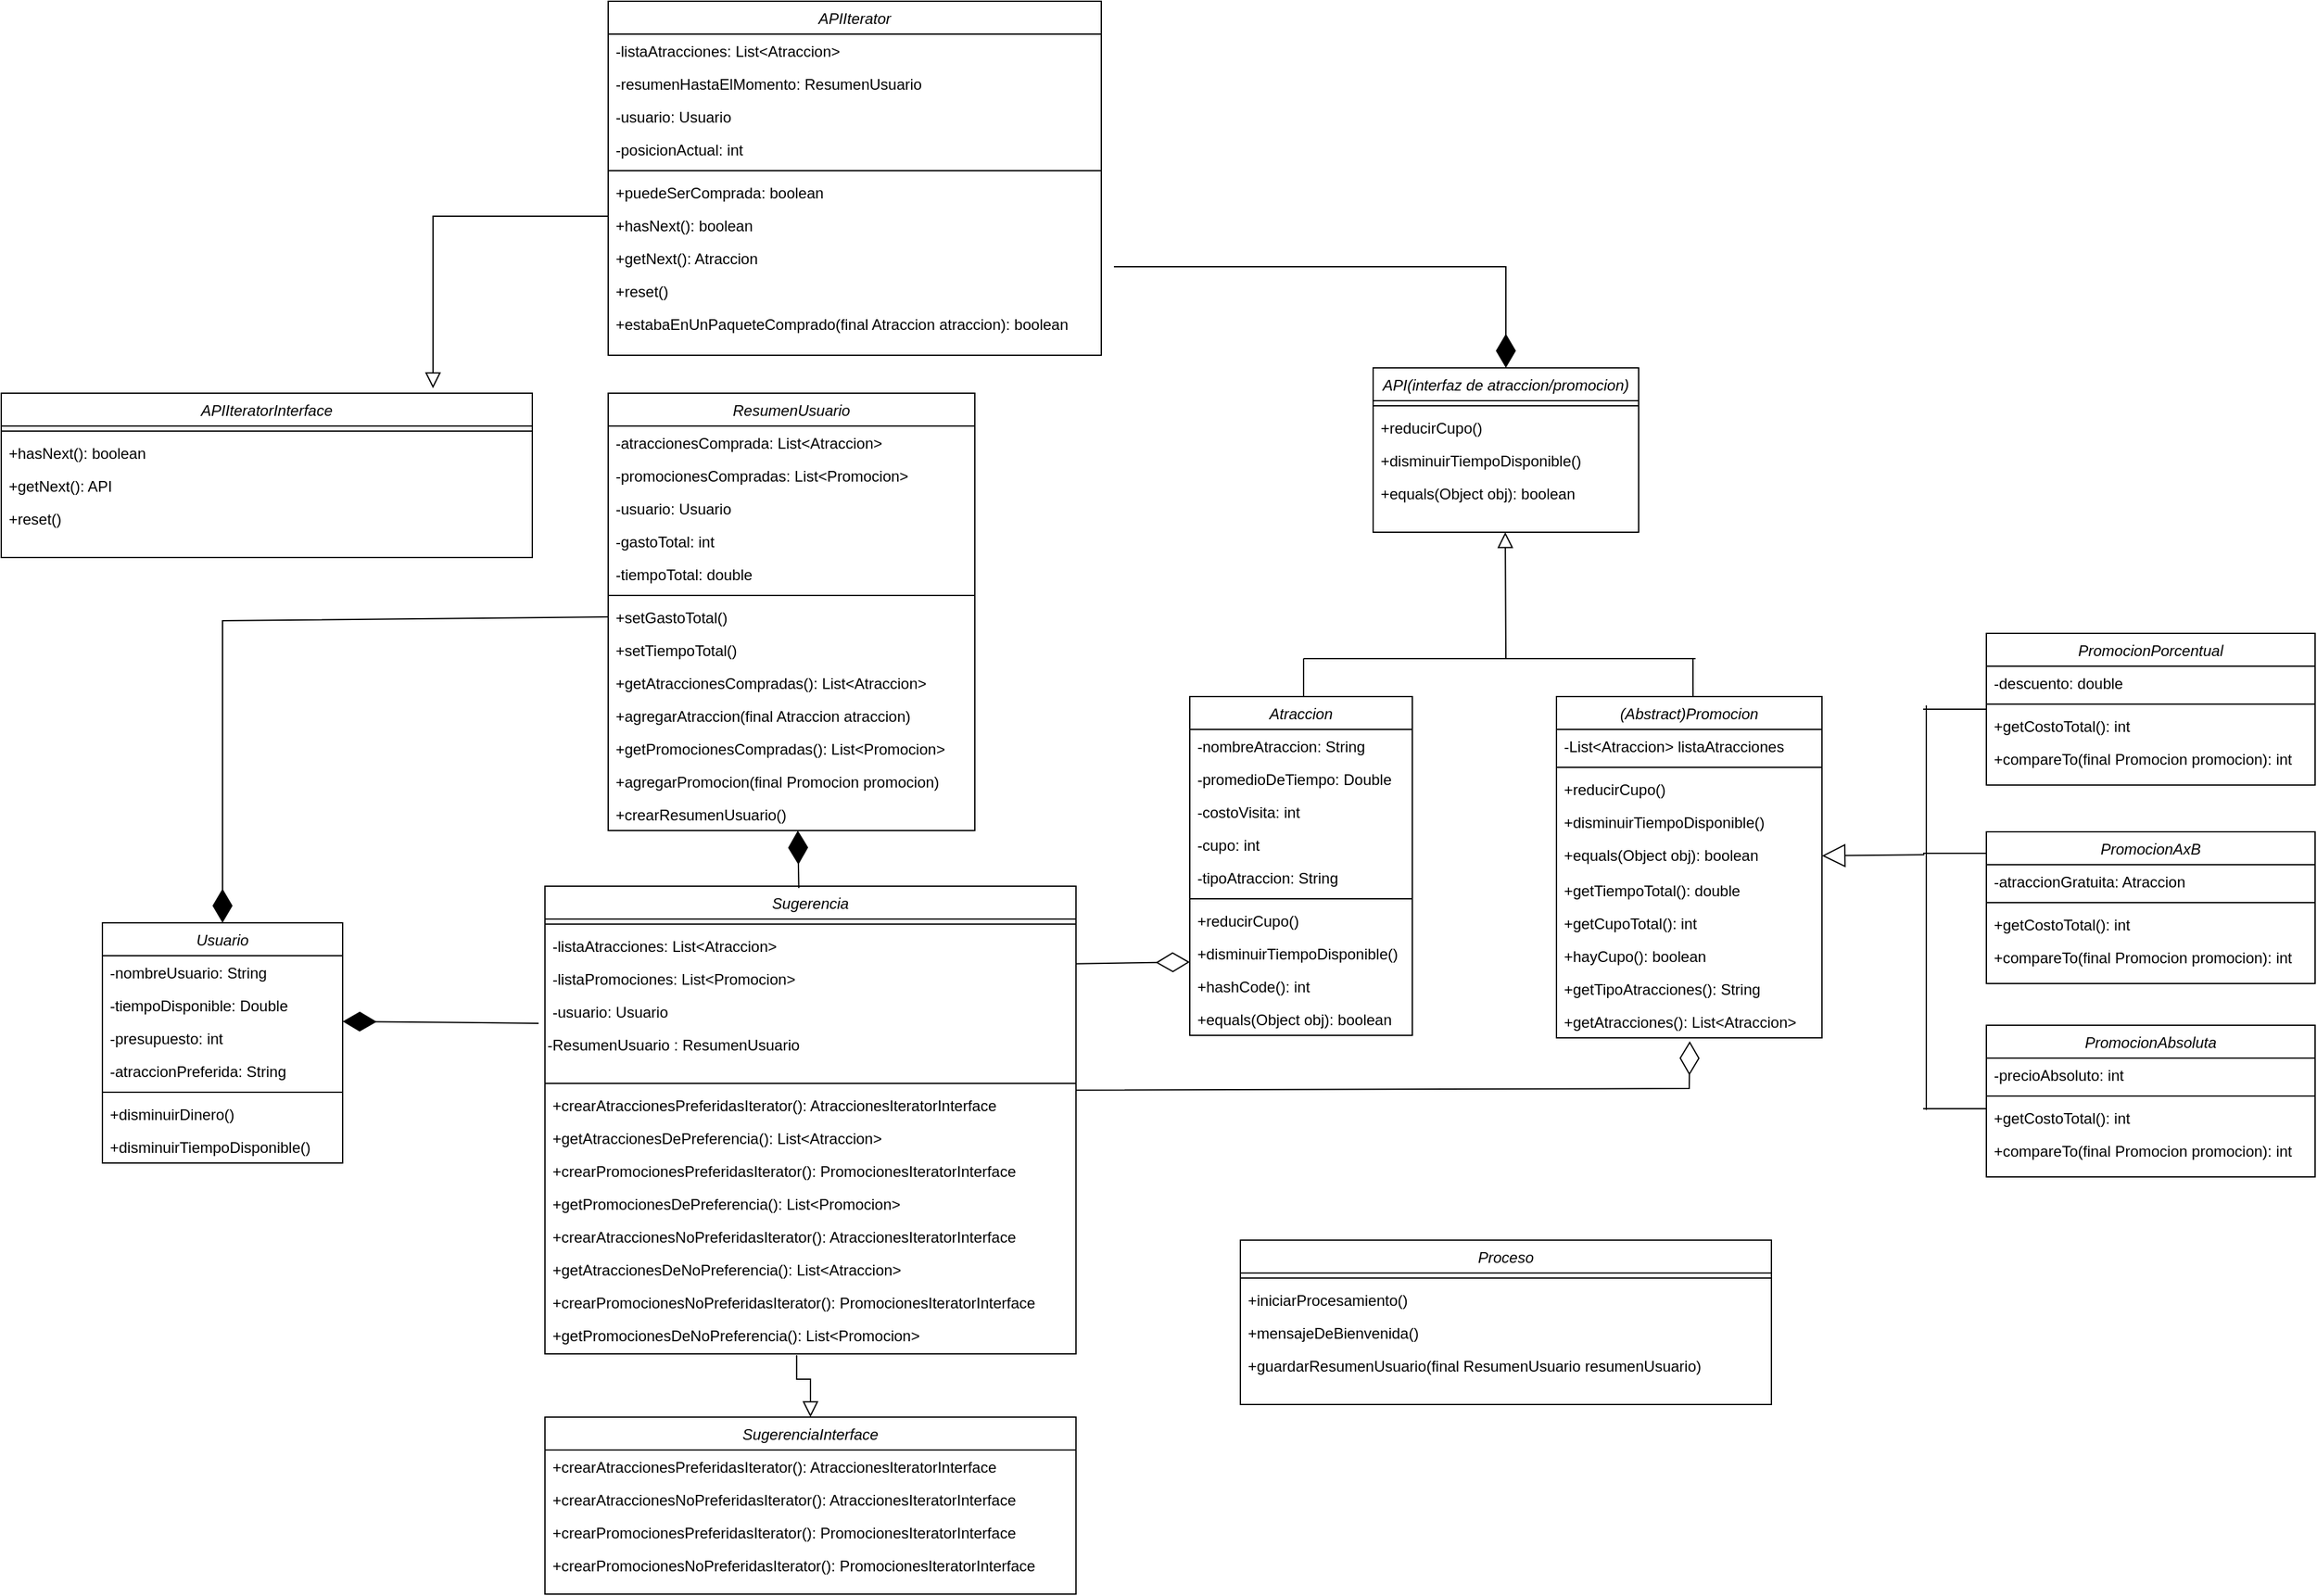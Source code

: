 <mxfile version="21.3.7" type="device">
  <diagram id="C5RBs43oDa-KdzZeNtuy" name="Page-1">
    <mxGraphModel dx="3341" dy="-282" grid="1" gridSize="10" guides="1" tooltips="1" connect="1" arrows="1" fold="1" page="1" pageScale="1" pageWidth="827" pageHeight="1169" math="0" shadow="0">
      <root>
        <mxCell id="WIyWlLk6GJQsqaUBKTNV-0" />
        <mxCell id="WIyWlLk6GJQsqaUBKTNV-1" parent="WIyWlLk6GJQsqaUBKTNV-0" />
        <mxCell id="zkfFHV4jXpPFQw0GAbJ--0" value="Usuario" style="swimlane;fontStyle=2;align=center;verticalAlign=top;childLayout=stackLayout;horizontal=1;startSize=26;horizontalStack=0;resizeParent=1;resizeLast=0;collapsible=1;marginBottom=0;rounded=0;shadow=0;strokeWidth=1;" parent="WIyWlLk6GJQsqaUBKTNV-1" vertex="1">
          <mxGeometry x="-1120" y="1999" width="190" height="190" as="geometry">
            <mxRectangle x="230" y="140" width="160" height="26" as="alternateBounds" />
          </mxGeometry>
        </mxCell>
        <mxCell id="zkfFHV4jXpPFQw0GAbJ--1" value="-nombreUsuario: String" style="text;align=left;verticalAlign=top;spacingLeft=4;spacingRight=4;overflow=hidden;rotatable=0;points=[[0,0.5],[1,0.5]];portConstraint=eastwest;" parent="zkfFHV4jXpPFQw0GAbJ--0" vertex="1">
          <mxGeometry y="26" width="190" height="26" as="geometry" />
        </mxCell>
        <mxCell id="zkfFHV4jXpPFQw0GAbJ--2" value="-tiempoDisponible: Double" style="text;align=left;verticalAlign=top;spacingLeft=4;spacingRight=4;overflow=hidden;rotatable=0;points=[[0,0.5],[1,0.5]];portConstraint=eastwest;rounded=0;shadow=0;html=0;" parent="zkfFHV4jXpPFQw0GAbJ--0" vertex="1">
          <mxGeometry y="52" width="190" height="26" as="geometry" />
        </mxCell>
        <mxCell id="uP4ISe0THLNrX6FynWwv-32" value="" style="endArrow=diamondThin;endFill=1;endSize=24;html=1;rounded=0;entryX=-0.026;entryY=0.919;entryDx=0;entryDy=0;entryPerimeter=0;exitX=-0.012;exitY=0.864;exitDx=0;exitDy=0;exitPerimeter=0;" edge="1" parent="zkfFHV4jXpPFQw0GAbJ--0" source="J92o1Xq9QU_rXy431UTg-135">
          <mxGeometry width="160" relative="1" as="geometry">
            <mxPoint x="115" y="80" as="sourcePoint" />
            <mxPoint x="190" y="78" as="targetPoint" />
          </mxGeometry>
        </mxCell>
        <mxCell id="zkfFHV4jXpPFQw0GAbJ--3" value="-presupuesto: int" style="text;align=left;verticalAlign=top;spacingLeft=4;spacingRight=4;overflow=hidden;rotatable=0;points=[[0,0.5],[1,0.5]];portConstraint=eastwest;rounded=0;shadow=0;html=0;" parent="zkfFHV4jXpPFQw0GAbJ--0" vertex="1">
          <mxGeometry y="78" width="190" height="26" as="geometry" />
        </mxCell>
        <mxCell id="J92o1Xq9QU_rXy431UTg-0" value="-atraccionPreferida: String" style="text;align=left;verticalAlign=top;spacingLeft=4;spacingRight=4;overflow=hidden;rotatable=0;points=[[0,0.5],[1,0.5]];portConstraint=eastwest;rounded=0;shadow=0;html=0;" parent="zkfFHV4jXpPFQw0GAbJ--0" vertex="1">
          <mxGeometry y="104" width="190" height="26" as="geometry" />
        </mxCell>
        <mxCell id="zkfFHV4jXpPFQw0GAbJ--4" value="" style="line;html=1;strokeWidth=1;align=left;verticalAlign=middle;spacingTop=-1;spacingLeft=3;spacingRight=3;rotatable=0;labelPosition=right;points=[];portConstraint=eastwest;" parent="zkfFHV4jXpPFQw0GAbJ--0" vertex="1">
          <mxGeometry y="130" width="190" height="8" as="geometry" />
        </mxCell>
        <mxCell id="zkfFHV4jXpPFQw0GAbJ--5" value="+disminuirDinero()" style="text;align=left;verticalAlign=top;spacingLeft=4;spacingRight=4;overflow=hidden;rotatable=0;points=[[0,0.5],[1,0.5]];portConstraint=eastwest;" parent="zkfFHV4jXpPFQw0GAbJ--0" vertex="1">
          <mxGeometry y="138" width="190" height="26" as="geometry" />
        </mxCell>
        <mxCell id="J92o1Xq9QU_rXy431UTg-1" value="+disminuirTiempoDisponible()" style="text;align=left;verticalAlign=top;spacingLeft=4;spacingRight=4;overflow=hidden;rotatable=0;points=[[0,0.5],[1,0.5]];portConstraint=eastwest;" parent="zkfFHV4jXpPFQw0GAbJ--0" vertex="1">
          <mxGeometry y="164" width="190" height="26" as="geometry" />
        </mxCell>
        <mxCell id="zkfFHV4jXpPFQw0GAbJ--12" value="" style="endArrow=block;endSize=10;endFill=0;shadow=0;strokeWidth=1;rounded=0;edgeStyle=elbowEdgeStyle;elbow=vertical;entryX=0.5;entryY=0;entryDx=0;entryDy=0;exitX=0.474;exitY=1.115;exitDx=0;exitDy=0;exitPerimeter=0;" parent="WIyWlLk6GJQsqaUBKTNV-1" edge="1" target="J92o1Xq9QU_rXy431UTg-121" source="J92o1Xq9QU_rXy431UTg-145">
          <mxGeometry width="160" relative="1" as="geometry">
            <mxPoint x="-560" y="2340" as="sourcePoint" />
            <mxPoint x="-870" y="2120" as="targetPoint" />
            <Array as="points">
              <mxPoint x="-571" y="2360" />
            </Array>
          </mxGeometry>
        </mxCell>
        <mxCell id="J92o1Xq9QU_rXy431UTg-3" value="Atraccion" style="swimlane;fontStyle=2;align=center;verticalAlign=top;childLayout=stackLayout;horizontal=1;startSize=26;horizontalStack=0;resizeParent=1;resizeLast=0;collapsible=1;marginBottom=0;rounded=0;shadow=0;strokeWidth=1;" parent="WIyWlLk6GJQsqaUBKTNV-1" vertex="1">
          <mxGeometry x="-260" y="1820" width="176" height="268" as="geometry">
            <mxRectangle x="230" y="140" width="160" height="26" as="alternateBounds" />
          </mxGeometry>
        </mxCell>
        <mxCell id="J92o1Xq9QU_rXy431UTg-4" value="-nombreAtraccion: String" style="text;align=left;verticalAlign=top;spacingLeft=4;spacingRight=4;overflow=hidden;rotatable=0;points=[[0,0.5],[1,0.5]];portConstraint=eastwest;" parent="J92o1Xq9QU_rXy431UTg-3" vertex="1">
          <mxGeometry y="26" width="176" height="26" as="geometry" />
        </mxCell>
        <mxCell id="J92o1Xq9QU_rXy431UTg-5" value="-promedioDeTiempo: Double" style="text;align=left;verticalAlign=top;spacingLeft=4;spacingRight=4;overflow=hidden;rotatable=0;points=[[0,0.5],[1,0.5]];portConstraint=eastwest;rounded=0;shadow=0;html=0;" parent="J92o1Xq9QU_rXy431UTg-3" vertex="1">
          <mxGeometry y="52" width="176" height="26" as="geometry" />
        </mxCell>
        <mxCell id="J92o1Xq9QU_rXy431UTg-6" value="-costoVisita: int" style="text;align=left;verticalAlign=top;spacingLeft=4;spacingRight=4;overflow=hidden;rotatable=0;points=[[0,0.5],[1,0.5]];portConstraint=eastwest;rounded=0;shadow=0;html=0;" parent="J92o1Xq9QU_rXy431UTg-3" vertex="1">
          <mxGeometry y="78" width="176" height="26" as="geometry" />
        </mxCell>
        <mxCell id="J92o1Xq9QU_rXy431UTg-11" value="-cupo: int" style="text;align=left;verticalAlign=top;spacingLeft=4;spacingRight=4;overflow=hidden;rotatable=0;points=[[0,0.5],[1,0.5]];portConstraint=eastwest;rounded=0;shadow=0;html=0;" parent="J92o1Xq9QU_rXy431UTg-3" vertex="1">
          <mxGeometry y="104" width="176" height="26" as="geometry" />
        </mxCell>
        <mxCell id="J92o1Xq9QU_rXy431UTg-7" value="-tipoAtraccion: String" style="text;align=left;verticalAlign=top;spacingLeft=4;spacingRight=4;overflow=hidden;rotatable=0;points=[[0,0.5],[1,0.5]];portConstraint=eastwest;rounded=0;shadow=0;html=0;" parent="J92o1Xq9QU_rXy431UTg-3" vertex="1">
          <mxGeometry y="130" width="176" height="26" as="geometry" />
        </mxCell>
        <mxCell id="J92o1Xq9QU_rXy431UTg-8" value="" style="line;html=1;strokeWidth=1;align=left;verticalAlign=middle;spacingTop=-1;spacingLeft=3;spacingRight=3;rotatable=0;labelPosition=right;points=[];portConstraint=eastwest;" parent="J92o1Xq9QU_rXy431UTg-3" vertex="1">
          <mxGeometry y="156" width="176" height="8" as="geometry" />
        </mxCell>
        <mxCell id="J92o1Xq9QU_rXy431UTg-9" value="+reducirCupo()" style="text;align=left;verticalAlign=top;spacingLeft=4;spacingRight=4;overflow=hidden;rotatable=0;points=[[0,0.5],[1,0.5]];portConstraint=eastwest;" parent="J92o1Xq9QU_rXy431UTg-3" vertex="1">
          <mxGeometry y="164" width="176" height="26" as="geometry" />
        </mxCell>
        <mxCell id="J92o1Xq9QU_rXy431UTg-12" value="+disminuirTiempoDisponible()" style="text;align=left;verticalAlign=top;spacingLeft=4;spacingRight=4;overflow=hidden;rotatable=0;points=[[0,0.5],[1,0.5]];portConstraint=eastwest;" parent="J92o1Xq9QU_rXy431UTg-3" vertex="1">
          <mxGeometry y="190" width="176" height="26" as="geometry" />
        </mxCell>
        <mxCell id="J92o1Xq9QU_rXy431UTg-13" value="+hashCode(): int" style="text;align=left;verticalAlign=top;spacingLeft=4;spacingRight=4;overflow=hidden;rotatable=0;points=[[0,0.5],[1,0.5]];portConstraint=eastwest;" parent="J92o1Xq9QU_rXy431UTg-3" vertex="1">
          <mxGeometry y="216" width="176" height="26" as="geometry" />
        </mxCell>
        <mxCell id="J92o1Xq9QU_rXy431UTg-10" value="+equals(Object obj): boolean " style="text;align=left;verticalAlign=top;spacingLeft=4;spacingRight=4;overflow=hidden;rotatable=0;points=[[0,0.5],[1,0.5]];portConstraint=eastwest;" parent="J92o1Xq9QU_rXy431UTg-3" vertex="1">
          <mxGeometry y="242" width="176" height="26" as="geometry" />
        </mxCell>
        <mxCell id="J92o1Xq9QU_rXy431UTg-14" value="(Abstract)Promocion " style="swimlane;fontStyle=2;align=center;verticalAlign=top;childLayout=stackLayout;horizontal=1;startSize=26;horizontalStack=0;resizeParent=1;resizeLast=0;collapsible=1;marginBottom=0;rounded=0;shadow=0;strokeWidth=1;" parent="WIyWlLk6GJQsqaUBKTNV-1" vertex="1">
          <mxGeometry x="30" y="1820" width="210" height="270" as="geometry">
            <mxRectangle x="230" y="140" width="160" height="26" as="alternateBounds" />
          </mxGeometry>
        </mxCell>
        <mxCell id="J92o1Xq9QU_rXy431UTg-15" value="-List&lt;Atraccion&gt; listaAtracciones" style="text;align=left;verticalAlign=top;spacingLeft=4;spacingRight=4;overflow=hidden;rotatable=0;points=[[0,0.5],[1,0.5]];portConstraint=eastwest;" parent="J92o1Xq9QU_rXy431UTg-14" vertex="1">
          <mxGeometry y="26" width="210" height="26" as="geometry" />
        </mxCell>
        <mxCell id="J92o1Xq9QU_rXy431UTg-20" value="" style="line;html=1;strokeWidth=1;align=left;verticalAlign=middle;spacingTop=-1;spacingLeft=3;spacingRight=3;rotatable=0;labelPosition=right;points=[];portConstraint=eastwest;" parent="J92o1Xq9QU_rXy431UTg-14" vertex="1">
          <mxGeometry y="52" width="210" height="8" as="geometry" />
        </mxCell>
        <mxCell id="J92o1Xq9QU_rXy431UTg-21" value="+reducirCupo()" style="text;align=left;verticalAlign=top;spacingLeft=4;spacingRight=4;overflow=hidden;rotatable=0;points=[[0,0.5],[1,0.5]];portConstraint=eastwest;" parent="J92o1Xq9QU_rXy431UTg-14" vertex="1">
          <mxGeometry y="60" width="210" height="26" as="geometry" />
        </mxCell>
        <mxCell id="J92o1Xq9QU_rXy431UTg-22" value="+disminuirTiempoDisponible()" style="text;align=left;verticalAlign=top;spacingLeft=4;spacingRight=4;overflow=hidden;rotatable=0;points=[[0,0.5],[1,0.5]];portConstraint=eastwest;" parent="J92o1Xq9QU_rXy431UTg-14" vertex="1">
          <mxGeometry y="86" width="210" height="26" as="geometry" />
        </mxCell>
        <mxCell id="J92o1Xq9QU_rXy431UTg-24" value="+equals(Object obj): boolean " style="text;align=left;verticalAlign=top;spacingLeft=4;spacingRight=4;overflow=hidden;rotatable=0;points=[[0,0.5],[1,0.5]];portConstraint=eastwest;" parent="J92o1Xq9QU_rXy431UTg-14" vertex="1">
          <mxGeometry y="112" width="210" height="28" as="geometry" />
        </mxCell>
        <mxCell id="J92o1Xq9QU_rXy431UTg-25" value="+getTiempoTotal(): double " style="text;align=left;verticalAlign=top;spacingLeft=4;spacingRight=4;overflow=hidden;rotatable=0;points=[[0,0.5],[1,0.5]];portConstraint=eastwest;" parent="J92o1Xq9QU_rXy431UTg-14" vertex="1">
          <mxGeometry y="140" width="210" height="26" as="geometry" />
        </mxCell>
        <mxCell id="J92o1Xq9QU_rXy431UTg-26" value="+getCupoTotal(): int" style="text;align=left;verticalAlign=top;spacingLeft=4;spacingRight=4;overflow=hidden;rotatable=0;points=[[0,0.5],[1,0.5]];portConstraint=eastwest;" parent="J92o1Xq9QU_rXy431UTg-14" vertex="1">
          <mxGeometry y="166" width="210" height="26" as="geometry" />
        </mxCell>
        <mxCell id="J92o1Xq9QU_rXy431UTg-27" value="+hayCupo(): boolean" style="text;align=left;verticalAlign=top;spacingLeft=4;spacingRight=4;overflow=hidden;rotatable=0;points=[[0,0.5],[1,0.5]];portConstraint=eastwest;" parent="J92o1Xq9QU_rXy431UTg-14" vertex="1">
          <mxGeometry y="192" width="210" height="26" as="geometry" />
        </mxCell>
        <mxCell id="J92o1Xq9QU_rXy431UTg-23" value="+getTipoAtracciones(): String " style="text;align=left;verticalAlign=top;spacingLeft=4;spacingRight=4;overflow=hidden;rotatable=0;points=[[0,0.5],[1,0.5]];portConstraint=eastwest;" parent="J92o1Xq9QU_rXy431UTg-14" vertex="1">
          <mxGeometry y="218" width="210" height="26" as="geometry" />
        </mxCell>
        <mxCell id="J92o1Xq9QU_rXy431UTg-28" value="+getAtracciones(): List&lt;Atraccion&gt; " style="text;align=left;verticalAlign=top;spacingLeft=4;spacingRight=4;overflow=hidden;rotatable=0;points=[[0,0.5],[1,0.5]];portConstraint=eastwest;" parent="J92o1Xq9QU_rXy431UTg-14" vertex="1">
          <mxGeometry y="244" width="210" height="26" as="geometry" />
        </mxCell>
        <mxCell id="J92o1Xq9QU_rXy431UTg-29" value="PromocionAbsoluta " style="swimlane;fontStyle=2;align=center;verticalAlign=top;childLayout=stackLayout;horizontal=1;startSize=26;horizontalStack=0;resizeParent=1;resizeLast=0;collapsible=1;marginBottom=0;rounded=0;shadow=0;strokeWidth=1;" parent="WIyWlLk6GJQsqaUBKTNV-1" vertex="1">
          <mxGeometry x="370" y="2080" width="260" height="120" as="geometry">
            <mxRectangle x="230" y="140" width="160" height="26" as="alternateBounds" />
          </mxGeometry>
        </mxCell>
        <mxCell id="J92o1Xq9QU_rXy431UTg-30" value="-precioAbsoluto: int " style="text;align=left;verticalAlign=top;spacingLeft=4;spacingRight=4;overflow=hidden;rotatable=0;points=[[0,0.5],[1,0.5]];portConstraint=eastwest;" parent="J92o1Xq9QU_rXy431UTg-29" vertex="1">
          <mxGeometry y="26" width="260" height="26" as="geometry" />
        </mxCell>
        <mxCell id="J92o1Xq9QU_rXy431UTg-31" value="" style="line;html=1;strokeWidth=1;align=left;verticalAlign=middle;spacingTop=-1;spacingLeft=3;spacingRight=3;rotatable=0;labelPosition=right;points=[];portConstraint=eastwest;" parent="J92o1Xq9QU_rXy431UTg-29" vertex="1">
          <mxGeometry y="52" width="260" height="8" as="geometry" />
        </mxCell>
        <mxCell id="J92o1Xq9QU_rXy431UTg-32" value="+getCostoTotal(): int " style="text;align=left;verticalAlign=top;spacingLeft=4;spacingRight=4;overflow=hidden;rotatable=0;points=[[0,0.5],[1,0.5]];portConstraint=eastwest;" parent="J92o1Xq9QU_rXy431UTg-29" vertex="1">
          <mxGeometry y="60" width="260" height="26" as="geometry" />
        </mxCell>
        <mxCell id="J92o1Xq9QU_rXy431UTg-33" value="+compareTo(final Promocion promocion): int " style="text;align=left;verticalAlign=top;spacingLeft=4;spacingRight=4;overflow=hidden;rotatable=0;points=[[0,0.5],[1,0.5]];portConstraint=eastwest;" parent="J92o1Xq9QU_rXy431UTg-29" vertex="1">
          <mxGeometry y="86" width="260" height="26" as="geometry" />
        </mxCell>
        <mxCell id="J92o1Xq9QU_rXy431UTg-44" value="PromocionAxB " style="swimlane;fontStyle=2;align=center;verticalAlign=top;childLayout=stackLayout;horizontal=1;startSize=26;horizontalStack=0;resizeParent=1;resizeLast=0;collapsible=1;marginBottom=0;rounded=0;shadow=0;strokeWidth=1;" parent="WIyWlLk6GJQsqaUBKTNV-1" vertex="1">
          <mxGeometry x="370" y="1927" width="260" height="120" as="geometry">
            <mxRectangle x="230" y="140" width="160" height="26" as="alternateBounds" />
          </mxGeometry>
        </mxCell>
        <mxCell id="J92o1Xq9QU_rXy431UTg-45" value="-atraccionGratuita: Atraccion " style="text;align=left;verticalAlign=top;spacingLeft=4;spacingRight=4;overflow=hidden;rotatable=0;points=[[0,0.5],[1,0.5]];portConstraint=eastwest;" parent="J92o1Xq9QU_rXy431UTg-44" vertex="1">
          <mxGeometry y="26" width="260" height="26" as="geometry" />
        </mxCell>
        <mxCell id="J92o1Xq9QU_rXy431UTg-46" value="" style="line;html=1;strokeWidth=1;align=left;verticalAlign=middle;spacingTop=-1;spacingLeft=3;spacingRight=3;rotatable=0;labelPosition=right;points=[];portConstraint=eastwest;" parent="J92o1Xq9QU_rXy431UTg-44" vertex="1">
          <mxGeometry y="52" width="260" height="8" as="geometry" />
        </mxCell>
        <mxCell id="J92o1Xq9QU_rXy431UTg-47" value="+getCostoTotal(): int " style="text;align=left;verticalAlign=top;spacingLeft=4;spacingRight=4;overflow=hidden;rotatable=0;points=[[0,0.5],[1,0.5]];portConstraint=eastwest;" parent="J92o1Xq9QU_rXy431UTg-44" vertex="1">
          <mxGeometry y="60" width="260" height="26" as="geometry" />
        </mxCell>
        <mxCell id="J92o1Xq9QU_rXy431UTg-48" value="+compareTo(final Promocion promocion): int " style="text;align=left;verticalAlign=top;spacingLeft=4;spacingRight=4;overflow=hidden;rotatable=0;points=[[0,0.5],[1,0.5]];portConstraint=eastwest;" parent="J92o1Xq9QU_rXy431UTg-44" vertex="1">
          <mxGeometry y="86" width="260" height="26" as="geometry" />
        </mxCell>
        <mxCell id="J92o1Xq9QU_rXy431UTg-49" value="PromocionPorcentual " style="swimlane;fontStyle=2;align=center;verticalAlign=top;childLayout=stackLayout;horizontal=1;startSize=26;horizontalStack=0;resizeParent=1;resizeLast=0;collapsible=1;marginBottom=0;rounded=0;shadow=0;strokeWidth=1;" parent="WIyWlLk6GJQsqaUBKTNV-1" vertex="1">
          <mxGeometry x="370" y="1770" width="260" height="120" as="geometry">
            <mxRectangle x="230" y="140" width="160" height="26" as="alternateBounds" />
          </mxGeometry>
        </mxCell>
        <mxCell id="J92o1Xq9QU_rXy431UTg-50" value="-descuento: double " style="text;align=left;verticalAlign=top;spacingLeft=4;spacingRight=4;overflow=hidden;rotatable=0;points=[[0,0.5],[1,0.5]];portConstraint=eastwest;" parent="J92o1Xq9QU_rXy431UTg-49" vertex="1">
          <mxGeometry y="26" width="260" height="26" as="geometry" />
        </mxCell>
        <mxCell id="J92o1Xq9QU_rXy431UTg-51" value="" style="line;html=1;strokeWidth=1;align=left;verticalAlign=middle;spacingTop=-1;spacingLeft=3;spacingRight=3;rotatable=0;labelPosition=right;points=[];portConstraint=eastwest;" parent="J92o1Xq9QU_rXy431UTg-49" vertex="1">
          <mxGeometry y="52" width="260" height="8" as="geometry" />
        </mxCell>
        <mxCell id="J92o1Xq9QU_rXy431UTg-52" value="+getCostoTotal(): int " style="text;align=left;verticalAlign=top;spacingLeft=4;spacingRight=4;overflow=hidden;rotatable=0;points=[[0,0.5],[1,0.5]];portConstraint=eastwest;" parent="J92o1Xq9QU_rXy431UTg-49" vertex="1">
          <mxGeometry y="60" width="260" height="26" as="geometry" />
        </mxCell>
        <mxCell id="J92o1Xq9QU_rXy431UTg-53" value="+compareTo(final Promocion promocion): int " style="text;align=left;verticalAlign=top;spacingLeft=4;spacingRight=4;overflow=hidden;rotatable=0;points=[[0,0.5],[1,0.5]];portConstraint=eastwest;" parent="J92o1Xq9QU_rXy431UTg-49" vertex="1">
          <mxGeometry y="86" width="260" height="26" as="geometry" />
        </mxCell>
        <mxCell id="J92o1Xq9QU_rXy431UTg-68" value="Proceso " style="swimlane;fontStyle=2;align=center;verticalAlign=top;childLayout=stackLayout;horizontal=1;startSize=26;horizontalStack=0;resizeParent=1;resizeLast=0;collapsible=1;marginBottom=0;rounded=0;shadow=0;strokeWidth=1;" parent="WIyWlLk6GJQsqaUBKTNV-1" vertex="1">
          <mxGeometry x="-220" y="2250" width="420" height="130" as="geometry">
            <mxRectangle x="230" y="140" width="160" height="26" as="alternateBounds" />
          </mxGeometry>
        </mxCell>
        <mxCell id="J92o1Xq9QU_rXy431UTg-74" value="" style="line;html=1;strokeWidth=1;align=left;verticalAlign=middle;spacingTop=-1;spacingLeft=3;spacingRight=3;rotatable=0;labelPosition=right;points=[];portConstraint=eastwest;" parent="J92o1Xq9QU_rXy431UTg-68" vertex="1">
          <mxGeometry y="26" width="420" height="8" as="geometry" />
        </mxCell>
        <mxCell id="J92o1Xq9QU_rXy431UTg-75" value="+iniciarProcesamiento()" style="text;align=left;verticalAlign=top;spacingLeft=4;spacingRight=4;overflow=hidden;rotatable=0;points=[[0,0.5],[1,0.5]];portConstraint=eastwest;" parent="J92o1Xq9QU_rXy431UTg-68" vertex="1">
          <mxGeometry y="34" width="420" height="26" as="geometry" />
        </mxCell>
        <mxCell id="J92o1Xq9QU_rXy431UTg-76" value="+mensajeDeBienvenida()" style="text;align=left;verticalAlign=top;spacingLeft=4;spacingRight=4;overflow=hidden;rotatable=0;points=[[0,0.5],[1,0.5]];portConstraint=eastwest;" parent="J92o1Xq9QU_rXy431UTg-68" vertex="1">
          <mxGeometry y="60" width="420" height="26" as="geometry" />
        </mxCell>
        <mxCell id="J92o1Xq9QU_rXy431UTg-77" value="+guardarResumenUsuario(final ResumenUsuario resumenUsuario)" style="text;align=left;verticalAlign=top;spacingLeft=4;spacingRight=4;overflow=hidden;rotatable=0;points=[[0,0.5],[1,0.5]];portConstraint=eastwest;" parent="J92o1Xq9QU_rXy431UTg-68" vertex="1">
          <mxGeometry y="86" width="420" height="26" as="geometry" />
        </mxCell>
        <mxCell id="J92o1Xq9QU_rXy431UTg-82" value="APIIteratorInterface" style="swimlane;fontStyle=2;align=center;verticalAlign=top;childLayout=stackLayout;horizontal=1;startSize=26;horizontalStack=0;resizeParent=1;resizeLast=0;collapsible=1;marginBottom=0;rounded=0;shadow=0;strokeWidth=1;" parent="WIyWlLk6GJQsqaUBKTNV-1" vertex="1">
          <mxGeometry x="-1200" y="1580" width="420" height="130" as="geometry">
            <mxRectangle x="230" y="140" width="160" height="26" as="alternateBounds" />
          </mxGeometry>
        </mxCell>
        <mxCell id="J92o1Xq9QU_rXy431UTg-83" value="" style="line;html=1;strokeWidth=1;align=left;verticalAlign=middle;spacingTop=-1;spacingLeft=3;spacingRight=3;rotatable=0;labelPosition=right;points=[];portConstraint=eastwest;" parent="J92o1Xq9QU_rXy431UTg-82" vertex="1">
          <mxGeometry y="26" width="420" height="8" as="geometry" />
        </mxCell>
        <mxCell id="J92o1Xq9QU_rXy431UTg-84" value="+hasNext(): boolean " style="text;align=left;verticalAlign=top;spacingLeft=4;spacingRight=4;overflow=hidden;rotatable=0;points=[[0,0.5],[1,0.5]];portConstraint=eastwest;" parent="J92o1Xq9QU_rXy431UTg-82" vertex="1">
          <mxGeometry y="34" width="420" height="26" as="geometry" />
        </mxCell>
        <mxCell id="J92o1Xq9QU_rXy431UTg-85" value="+getNext(): API " style="text;align=left;verticalAlign=top;spacingLeft=4;spacingRight=4;overflow=hidden;rotatable=0;points=[[0,0.5],[1,0.5]];portConstraint=eastwest;" parent="J92o1Xq9QU_rXy431UTg-82" vertex="1">
          <mxGeometry y="60" width="420" height="26" as="geometry" />
        </mxCell>
        <mxCell id="J92o1Xq9QU_rXy431UTg-86" value="+reset()" style="text;align=left;verticalAlign=top;spacingLeft=4;spacingRight=4;overflow=hidden;rotatable=0;points=[[0,0.5],[1,0.5]];portConstraint=eastwest;" parent="J92o1Xq9QU_rXy431UTg-82" vertex="1">
          <mxGeometry y="86" width="420" height="26" as="geometry" />
        </mxCell>
        <mxCell id="J92o1Xq9QU_rXy431UTg-87" value="APIIterator " style="swimlane;fontStyle=2;align=center;verticalAlign=top;childLayout=stackLayout;horizontal=1;startSize=26;horizontalStack=0;resizeParent=1;resizeLast=0;collapsible=1;marginBottom=0;rounded=0;shadow=0;strokeWidth=1;" parent="WIyWlLk6GJQsqaUBKTNV-1" vertex="1">
          <mxGeometry x="-720" y="1270" width="390" height="280" as="geometry">
            <mxRectangle x="230" y="140" width="160" height="26" as="alternateBounds" />
          </mxGeometry>
        </mxCell>
        <mxCell id="J92o1Xq9QU_rXy431UTg-88" value="-listaAtracciones: List&lt;Atraccion&gt; " style="text;align=left;verticalAlign=top;spacingLeft=4;spacingRight=4;overflow=hidden;rotatable=0;points=[[0,0.5],[1,0.5]];portConstraint=eastwest;" parent="J92o1Xq9QU_rXy431UTg-87" vertex="1">
          <mxGeometry y="26" width="390" height="26" as="geometry" />
        </mxCell>
        <mxCell id="J92o1Xq9QU_rXy431UTg-89" value="-resumenHastaElMomento: ResumenUsuario " style="text;align=left;verticalAlign=top;spacingLeft=4;spacingRight=4;overflow=hidden;rotatable=0;points=[[0,0.5],[1,0.5]];portConstraint=eastwest;rounded=0;shadow=0;html=0;" parent="J92o1Xq9QU_rXy431UTg-87" vertex="1">
          <mxGeometry y="52" width="390" height="26" as="geometry" />
        </mxCell>
        <mxCell id="J92o1Xq9QU_rXy431UTg-90" value="-usuario: Usuario " style="text;align=left;verticalAlign=top;spacingLeft=4;spacingRight=4;overflow=hidden;rotatable=0;points=[[0,0.5],[1,0.5]];portConstraint=eastwest;rounded=0;shadow=0;html=0;" parent="J92o1Xq9QU_rXy431UTg-87" vertex="1">
          <mxGeometry y="78" width="390" height="26" as="geometry" />
        </mxCell>
        <mxCell id="J92o1Xq9QU_rXy431UTg-91" value="-posicionActual: int" style="text;align=left;verticalAlign=top;spacingLeft=4;spacingRight=4;overflow=hidden;rotatable=0;points=[[0,0.5],[1,0.5]];portConstraint=eastwest;rounded=0;shadow=0;html=0;" parent="J92o1Xq9QU_rXy431UTg-87" vertex="1">
          <mxGeometry y="104" width="390" height="26" as="geometry" />
        </mxCell>
        <mxCell id="J92o1Xq9QU_rXy431UTg-93" value="" style="line;html=1;strokeWidth=1;align=left;verticalAlign=middle;spacingTop=-1;spacingLeft=3;spacingRight=3;rotatable=0;labelPosition=right;points=[];portConstraint=eastwest;" parent="J92o1Xq9QU_rXy431UTg-87" vertex="1">
          <mxGeometry y="130" width="390" height="8" as="geometry" />
        </mxCell>
        <mxCell id="J92o1Xq9QU_rXy431UTg-99" value="+puedeSerComprada: boolean " style="text;align=left;verticalAlign=top;spacingLeft=4;spacingRight=4;overflow=hidden;rotatable=0;points=[[0,0.5],[1,0.5]];portConstraint=eastwest;" parent="J92o1Xq9QU_rXy431UTg-87" vertex="1">
          <mxGeometry y="138" width="390" height="26" as="geometry" />
        </mxCell>
        <mxCell id="J92o1Xq9QU_rXy431UTg-101" value="+hasNext(): boolean " style="text;align=left;verticalAlign=top;spacingLeft=4;spacingRight=4;overflow=hidden;rotatable=0;points=[[0,0.5],[1,0.5]];portConstraint=eastwest;" parent="J92o1Xq9QU_rXy431UTg-87" vertex="1">
          <mxGeometry y="164" width="390" height="26" as="geometry" />
        </mxCell>
        <mxCell id="J92o1Xq9QU_rXy431UTg-102" value="+getNext(): Atraccion " style="text;align=left;verticalAlign=top;spacingLeft=4;spacingRight=4;overflow=hidden;rotatable=0;points=[[0,0.5],[1,0.5]];portConstraint=eastwest;" parent="J92o1Xq9QU_rXy431UTg-87" vertex="1">
          <mxGeometry y="190" width="390" height="26" as="geometry" />
        </mxCell>
        <mxCell id="J92o1Xq9QU_rXy431UTg-103" value="+reset()" style="text;align=left;verticalAlign=top;spacingLeft=4;spacingRight=4;overflow=hidden;rotatable=0;points=[[0,0.5],[1,0.5]];portConstraint=eastwest;" parent="J92o1Xq9QU_rXy431UTg-87" vertex="1">
          <mxGeometry y="216" width="390" height="26" as="geometry" />
        </mxCell>
        <mxCell id="J92o1Xq9QU_rXy431UTg-104" value="+estabaEnUnPaqueteComprado(final Atraccion atraccion): boolean " style="text;align=left;verticalAlign=top;spacingLeft=4;spacingRight=4;overflow=hidden;rotatable=0;points=[[0,0.5],[1,0.5]];portConstraint=eastwest;" parent="J92o1Xq9QU_rXy431UTg-87" vertex="1">
          <mxGeometry y="242" width="390" height="26" as="geometry" />
        </mxCell>
        <mxCell id="J92o1Xq9QU_rXy431UTg-121" value="SugerenciaInterface " style="swimlane;fontStyle=2;align=center;verticalAlign=top;childLayout=stackLayout;horizontal=1;startSize=26;horizontalStack=0;resizeParent=1;resizeLast=0;collapsible=1;marginBottom=0;rounded=0;shadow=0;strokeWidth=1;" parent="WIyWlLk6GJQsqaUBKTNV-1" vertex="1">
          <mxGeometry x="-770" y="2390" width="420" height="140" as="geometry">
            <mxRectangle x="230" y="140" width="160" height="26" as="alternateBounds" />
          </mxGeometry>
        </mxCell>
        <mxCell id="J92o1Xq9QU_rXy431UTg-124" value="+crearAtraccionesPreferidasIterator(): AtraccionesIteratorInterface " style="text;align=left;verticalAlign=top;spacingLeft=4;spacingRight=4;overflow=hidden;rotatable=0;points=[[0,0.5],[1,0.5]];portConstraint=eastwest;" parent="J92o1Xq9QU_rXy431UTg-121" vertex="1">
          <mxGeometry y="26" width="420" height="26" as="geometry" />
        </mxCell>
        <mxCell id="J92o1Xq9QU_rXy431UTg-128" value="+crearAtraccionesNoPreferidasIterator(): AtraccionesIteratorInterface " style="text;align=left;verticalAlign=top;spacingLeft=4;spacingRight=4;overflow=hidden;rotatable=0;points=[[0,0.5],[1,0.5]];portConstraint=eastwest;" parent="J92o1Xq9QU_rXy431UTg-121" vertex="1">
          <mxGeometry y="52" width="420" height="26" as="geometry" />
        </mxCell>
        <mxCell id="J92o1Xq9QU_rXy431UTg-127" value="+crearPromocionesPreferidasIterator(): PromocionesIteratorInterface " style="text;align=left;verticalAlign=top;spacingLeft=4;spacingRight=4;overflow=hidden;rotatable=0;points=[[0,0.5],[1,0.5]];portConstraint=eastwest;" parent="J92o1Xq9QU_rXy431UTg-121" vertex="1">
          <mxGeometry y="78" width="420" height="26" as="geometry" />
        </mxCell>
        <mxCell id="J92o1Xq9QU_rXy431UTg-126" value="+crearPromocionesNoPreferidasIterator(): PromocionesIteratorInterface " style="text;align=left;verticalAlign=top;spacingLeft=4;spacingRight=4;overflow=hidden;rotatable=0;points=[[0,0.5],[1,0.5]];portConstraint=eastwest;" parent="J92o1Xq9QU_rXy431UTg-121" vertex="1">
          <mxGeometry y="104" width="420" height="26" as="geometry" />
        </mxCell>
        <mxCell id="J92o1Xq9QU_rXy431UTg-129" value="Sugerencia " style="swimlane;fontStyle=2;align=center;verticalAlign=top;childLayout=stackLayout;horizontal=1;startSize=26;horizontalStack=0;resizeParent=1;resizeLast=0;collapsible=1;marginBottom=0;rounded=0;shadow=0;strokeWidth=1;" parent="WIyWlLk6GJQsqaUBKTNV-1" vertex="1">
          <mxGeometry x="-770" y="1970" width="420" height="370" as="geometry">
            <mxRectangle x="230" y="140" width="160" height="26" as="alternateBounds" />
          </mxGeometry>
        </mxCell>
        <mxCell id="J92o1Xq9QU_rXy431UTg-130" value="" style="line;html=1;strokeWidth=1;align=left;verticalAlign=middle;spacingTop=-1;spacingLeft=3;spacingRight=3;rotatable=0;labelPosition=right;points=[];portConstraint=eastwest;" parent="J92o1Xq9QU_rXy431UTg-129" vertex="1">
          <mxGeometry y="26" width="420" height="8" as="geometry" />
        </mxCell>
        <mxCell id="J92o1Xq9QU_rXy431UTg-131" value="-listaAtracciones: List&lt;Atraccion&gt; " style="text;align=left;verticalAlign=top;spacingLeft=4;spacingRight=4;overflow=hidden;rotatable=0;points=[[0,0.5],[1,0.5]];portConstraint=eastwest;" parent="J92o1Xq9QU_rXy431UTg-129" vertex="1">
          <mxGeometry y="34" width="420" height="26" as="geometry" />
        </mxCell>
        <mxCell id="J92o1Xq9QU_rXy431UTg-132" value="-listaPromociones: List&lt;Promocion&gt; " style="text;align=left;verticalAlign=top;spacingLeft=4;spacingRight=4;overflow=hidden;rotatable=0;points=[[0,0.5],[1,0.5]];portConstraint=eastwest;" parent="J92o1Xq9QU_rXy431UTg-129" vertex="1">
          <mxGeometry y="60" width="420" height="26" as="geometry" />
        </mxCell>
        <mxCell id="J92o1Xq9QU_rXy431UTg-135" value="-usuario: Usuario " style="text;align=left;verticalAlign=top;spacingLeft=4;spacingRight=4;overflow=hidden;rotatable=0;points=[[0,0.5],[1,0.5]];portConstraint=eastwest;rounded=0;shadow=0;html=0;" parent="J92o1Xq9QU_rXy431UTg-129" vertex="1">
          <mxGeometry y="86" width="420" height="26" as="geometry" />
        </mxCell>
        <mxCell id="J92o1Xq9QU_rXy431UTg-136" value="-ResumenUsuario : ResumenUsuario" style="text;whiteSpace=wrap;html=1;" parent="J92o1Xq9QU_rXy431UTg-129" vertex="1">
          <mxGeometry y="112" width="420" height="40" as="geometry" />
        </mxCell>
        <mxCell id="J92o1Xq9QU_rXy431UTg-137" value="" style="line;html=1;strokeWidth=1;align=left;verticalAlign=middle;spacingTop=-1;spacingLeft=3;spacingRight=3;rotatable=0;labelPosition=right;points=[];portConstraint=eastwest;" parent="J92o1Xq9QU_rXy431UTg-129" vertex="1">
          <mxGeometry y="152" width="420" height="8" as="geometry" />
        </mxCell>
        <mxCell id="J92o1Xq9QU_rXy431UTg-138" value="+crearAtraccionesPreferidasIterator(): AtraccionesIteratorInterface " style="text;align=left;verticalAlign=top;spacingLeft=4;spacingRight=4;overflow=hidden;rotatable=0;points=[[0,0.5],[1,0.5]];portConstraint=eastwest;" parent="J92o1Xq9QU_rXy431UTg-129" vertex="1">
          <mxGeometry y="160" width="420" height="26" as="geometry" />
        </mxCell>
        <mxCell id="J92o1Xq9QU_rXy431UTg-139" value="+getAtraccionesDePreferencia(): List&lt;Atraccion&gt; " style="text;align=left;verticalAlign=top;spacingLeft=4;spacingRight=4;overflow=hidden;rotatable=0;points=[[0,0.5],[1,0.5]];portConstraint=eastwest;" parent="J92o1Xq9QU_rXy431UTg-129" vertex="1">
          <mxGeometry y="186" width="420" height="26" as="geometry" />
        </mxCell>
        <mxCell id="J92o1Xq9QU_rXy431UTg-140" value="+crearPromocionesPreferidasIterator(): PromocionesIteratorInterface " style="text;align=left;verticalAlign=top;spacingLeft=4;spacingRight=4;overflow=hidden;rotatable=0;points=[[0,0.5],[1,0.5]];portConstraint=eastwest;" parent="J92o1Xq9QU_rXy431UTg-129" vertex="1">
          <mxGeometry y="212" width="420" height="26" as="geometry" />
        </mxCell>
        <mxCell id="J92o1Xq9QU_rXy431UTg-141" value="+getPromocionesDePreferencia(): List&lt;Promocion&gt; " style="text;align=left;verticalAlign=top;spacingLeft=4;spacingRight=4;overflow=hidden;rotatable=0;points=[[0,0.5],[1,0.5]];portConstraint=eastwest;" parent="J92o1Xq9QU_rXy431UTg-129" vertex="1">
          <mxGeometry y="238" width="420" height="26" as="geometry" />
        </mxCell>
        <mxCell id="J92o1Xq9QU_rXy431UTg-142" value="+crearAtraccionesNoPreferidasIterator(): AtraccionesIteratorInterface " style="text;align=left;verticalAlign=top;spacingLeft=4;spacingRight=4;overflow=hidden;rotatable=0;points=[[0,0.5],[1,0.5]];portConstraint=eastwest;" parent="J92o1Xq9QU_rXy431UTg-129" vertex="1">
          <mxGeometry y="264" width="420" height="26" as="geometry" />
        </mxCell>
        <mxCell id="J92o1Xq9QU_rXy431UTg-143" value="+getAtraccionesDeNoPreferencia(): List&lt;Atraccion&gt; " style="text;align=left;verticalAlign=top;spacingLeft=4;spacingRight=4;overflow=hidden;rotatable=0;points=[[0,0.5],[1,0.5]];portConstraint=eastwest;" parent="J92o1Xq9QU_rXy431UTg-129" vertex="1">
          <mxGeometry y="290" width="420" height="26" as="geometry" />
        </mxCell>
        <mxCell id="J92o1Xq9QU_rXy431UTg-144" value="+crearPromocionesNoPreferidasIterator(): PromocionesIteratorInterface " style="text;align=left;verticalAlign=top;spacingLeft=4;spacingRight=4;overflow=hidden;rotatable=0;points=[[0,0.5],[1,0.5]];portConstraint=eastwest;" parent="J92o1Xq9QU_rXy431UTg-129" vertex="1">
          <mxGeometry y="316" width="420" height="26" as="geometry" />
        </mxCell>
        <mxCell id="J92o1Xq9QU_rXy431UTg-145" value="+getPromocionesDeNoPreferencia(): List&lt;Promocion&gt; " style="text;align=left;verticalAlign=top;spacingLeft=4;spacingRight=4;overflow=hidden;rotatable=0;points=[[0,0.5],[1,0.5]];portConstraint=eastwest;" parent="J92o1Xq9QU_rXy431UTg-129" vertex="1">
          <mxGeometry y="342" width="420" height="26" as="geometry" />
        </mxCell>
        <mxCell id="J92o1Xq9QU_rXy431UTg-185" value="" style="endArrow=block;endSize=10;endFill=0;shadow=0;strokeWidth=1;rounded=0;edgeStyle=elbowEdgeStyle;elbow=vertical;exitX=0;exitY=0.5;exitDx=0;exitDy=0;entryX=0.813;entryY=-0.03;entryDx=0;entryDy=0;entryPerimeter=0;" parent="WIyWlLk6GJQsqaUBKTNV-1" edge="1" target="J92o1Xq9QU_rXy431UTg-82" source="J92o1Xq9QU_rXy431UTg-99">
          <mxGeometry width="160" relative="1" as="geometry">
            <mxPoint x="-750" y="1410" as="sourcePoint" />
            <mxPoint x="-830" y="1440" as="targetPoint" />
            <Array as="points">
              <mxPoint x="-790" y="1440" />
            </Array>
          </mxGeometry>
        </mxCell>
        <mxCell id="J92o1Xq9QU_rXy431UTg-187" value="ResumenUsuario " style="swimlane;fontStyle=2;align=center;verticalAlign=top;childLayout=stackLayout;horizontal=1;startSize=26;horizontalStack=0;resizeParent=1;resizeLast=0;collapsible=1;marginBottom=0;rounded=0;shadow=0;strokeWidth=1;" parent="WIyWlLk6GJQsqaUBKTNV-1" vertex="1">
          <mxGeometry x="-720" y="1580" width="290" height="346" as="geometry">
            <mxRectangle x="230" y="140" width="160" height="26" as="alternateBounds" />
          </mxGeometry>
        </mxCell>
        <mxCell id="J92o1Xq9QU_rXy431UTg-188" value="-atraccionesComprada: List&lt;Atraccion&gt; " style="text;align=left;verticalAlign=top;spacingLeft=4;spacingRight=4;overflow=hidden;rotatable=0;points=[[0,0.5],[1,0.5]];portConstraint=eastwest;" parent="J92o1Xq9QU_rXy431UTg-187" vertex="1">
          <mxGeometry y="26" width="290" height="26" as="geometry" />
        </mxCell>
        <mxCell id="J92o1Xq9QU_rXy431UTg-189" value="-promocionesCompradas: List&lt;Promocion&gt;" style="text;align=left;verticalAlign=top;spacingLeft=4;spacingRight=4;overflow=hidden;rotatable=0;points=[[0,0.5],[1,0.5]];portConstraint=eastwest;rounded=0;shadow=0;html=0;" parent="J92o1Xq9QU_rXy431UTg-187" vertex="1">
          <mxGeometry y="52" width="290" height="26" as="geometry" />
        </mxCell>
        <mxCell id="J92o1Xq9QU_rXy431UTg-190" value="-usuario: Usuario " style="text;align=left;verticalAlign=top;spacingLeft=4;spacingRight=4;overflow=hidden;rotatable=0;points=[[0,0.5],[1,0.5]];portConstraint=eastwest;rounded=0;shadow=0;html=0;" parent="J92o1Xq9QU_rXy431UTg-187" vertex="1">
          <mxGeometry y="78" width="290" height="26" as="geometry" />
        </mxCell>
        <mxCell id="J92o1Xq9QU_rXy431UTg-191" value="-gastoTotal: int" style="text;align=left;verticalAlign=top;spacingLeft=4;spacingRight=4;overflow=hidden;rotatable=0;points=[[0,0.5],[1,0.5]];portConstraint=eastwest;rounded=0;shadow=0;html=0;" parent="J92o1Xq9QU_rXy431UTg-187" vertex="1">
          <mxGeometry y="104" width="290" height="26" as="geometry" />
        </mxCell>
        <mxCell id="J92o1Xq9QU_rXy431UTg-192" value="-tiempoTotal: double " style="text;align=left;verticalAlign=top;spacingLeft=4;spacingRight=4;overflow=hidden;rotatable=0;points=[[0,0.5],[1,0.5]];portConstraint=eastwest;rounded=0;shadow=0;html=0;" parent="J92o1Xq9QU_rXy431UTg-187" vertex="1">
          <mxGeometry y="130" width="290" height="26" as="geometry" />
        </mxCell>
        <mxCell id="J92o1Xq9QU_rXy431UTg-193" value="" style="line;html=1;strokeWidth=1;align=left;verticalAlign=middle;spacingTop=-1;spacingLeft=3;spacingRight=3;rotatable=0;labelPosition=right;points=[];portConstraint=eastwest;" parent="J92o1Xq9QU_rXy431UTg-187" vertex="1">
          <mxGeometry y="156" width="290" height="8" as="geometry" />
        </mxCell>
        <mxCell id="J92o1Xq9QU_rXy431UTg-194" value="+setGastoTotal()" style="text;align=left;verticalAlign=top;spacingLeft=4;spacingRight=4;overflow=hidden;rotatable=0;points=[[0,0.5],[1,0.5]];portConstraint=eastwest;" parent="J92o1Xq9QU_rXy431UTg-187" vertex="1">
          <mxGeometry y="164" width="290" height="26" as="geometry" />
        </mxCell>
        <mxCell id="J92o1Xq9QU_rXy431UTg-195" value="+setTiempoTotal()" style="text;align=left;verticalAlign=top;spacingLeft=4;spacingRight=4;overflow=hidden;rotatable=0;points=[[0,0.5],[1,0.5]];portConstraint=eastwest;" parent="J92o1Xq9QU_rXy431UTg-187" vertex="1">
          <mxGeometry y="190" width="290" height="26" as="geometry" />
        </mxCell>
        <mxCell id="J92o1Xq9QU_rXy431UTg-196" value="+getAtraccionesCompradas(): List&lt;Atraccion&gt; " style="text;align=left;verticalAlign=top;spacingLeft=4;spacingRight=4;overflow=hidden;rotatable=0;points=[[0,0.5],[1,0.5]];portConstraint=eastwest;" parent="J92o1Xq9QU_rXy431UTg-187" vertex="1">
          <mxGeometry y="216" width="290" height="26" as="geometry" />
        </mxCell>
        <mxCell id="J92o1Xq9QU_rXy431UTg-197" value="+agregarAtraccion(final Atraccion atraccion)" style="text;align=left;verticalAlign=top;spacingLeft=4;spacingRight=4;overflow=hidden;rotatable=0;points=[[0,0.5],[1,0.5]];portConstraint=eastwest;" parent="J92o1Xq9QU_rXy431UTg-187" vertex="1">
          <mxGeometry y="242" width="290" height="26" as="geometry" />
        </mxCell>
        <mxCell id="J92o1Xq9QU_rXy431UTg-198" value="+getPromocionesCompradas(): List&lt;Promocion&gt; " style="text;align=left;verticalAlign=top;spacingLeft=4;spacingRight=4;overflow=hidden;rotatable=0;points=[[0,0.5],[1,0.5]];portConstraint=eastwest;" parent="J92o1Xq9QU_rXy431UTg-187" vertex="1">
          <mxGeometry y="268" width="290" height="26" as="geometry" />
        </mxCell>
        <mxCell id="J92o1Xq9QU_rXy431UTg-199" value="+agregarPromocion(final Promocion promocion)" style="text;align=left;verticalAlign=top;spacingLeft=4;spacingRight=4;overflow=hidden;rotatable=0;points=[[0,0.5],[1,0.5]];portConstraint=eastwest;" parent="J92o1Xq9QU_rXy431UTg-187" vertex="1">
          <mxGeometry y="294" width="290" height="26" as="geometry" />
        </mxCell>
        <mxCell id="J92o1Xq9QU_rXy431UTg-200" value="+crearResumenUsuario()" style="text;align=left;verticalAlign=top;spacingLeft=4;spacingRight=4;overflow=hidden;rotatable=0;points=[[0,0.5],[1,0.5]];portConstraint=eastwest;" parent="J92o1Xq9QU_rXy431UTg-187" vertex="1">
          <mxGeometry y="320" width="290" height="26" as="geometry" />
        </mxCell>
        <mxCell id="uP4ISe0THLNrX6FynWwv-35" value="" style="endArrow=diamondThin;endFill=1;endSize=24;html=1;rounded=0;entryX=-0.026;entryY=0.919;entryDx=0;entryDy=0;entryPerimeter=0;exitX=0.478;exitY=0.004;exitDx=0;exitDy=0;exitPerimeter=0;" edge="1" parent="J92o1Xq9QU_rXy431UTg-187" source="J92o1Xq9QU_rXy431UTg-129">
          <mxGeometry width="160" relative="1" as="geometry">
            <mxPoint x="160" y="380" as="sourcePoint" />
            <mxPoint x="150" y="346" as="targetPoint" />
          </mxGeometry>
        </mxCell>
        <mxCell id="uP4ISe0THLNrX6FynWwv-0" value="" style="endArrow=block;endSize=10;endFill=0;shadow=0;strokeWidth=1;rounded=0;edgeStyle=elbowEdgeStyle;elbow=vertical;entryX=0.438;entryY=1.038;entryDx=0;entryDy=0;entryPerimeter=0;" edge="1" parent="WIyWlLk6GJQsqaUBKTNV-1">
          <mxGeometry width="160" relative="1" as="geometry">
            <mxPoint x="-10" y="1790" as="sourcePoint" />
            <mxPoint x="-10.5" y="1690" as="targetPoint" />
            <Array as="points">
              <mxPoint x="-12.5" y="1789" />
              <mxPoint x="-12.5" y="1789" />
              <mxPoint x="-12.5" y="1779" />
              <mxPoint x="-10.5" y="1769" />
              <mxPoint x="-10.5" y="1759" />
              <mxPoint x="-2.5" y="1749" />
            </Array>
          </mxGeometry>
        </mxCell>
        <mxCell id="uP4ISe0THLNrX6FynWwv-1" value="" style="endArrow=none;html=1;rounded=0;" edge="1" parent="WIyWlLk6GJQsqaUBKTNV-1">
          <mxGeometry width="50" height="50" relative="1" as="geometry">
            <mxPoint x="-10" y="1790" as="sourcePoint" />
            <mxPoint x="140" y="1790" as="targetPoint" />
          </mxGeometry>
        </mxCell>
        <mxCell id="uP4ISe0THLNrX6FynWwv-2" value="" style="endArrow=none;html=1;rounded=0;" edge="1" parent="WIyWlLk6GJQsqaUBKTNV-1">
          <mxGeometry width="50" height="50" relative="1" as="geometry">
            <mxPoint x="-170" y="1820" as="sourcePoint" />
            <mxPoint x="-170" y="1790" as="targetPoint" />
            <Array as="points" />
          </mxGeometry>
        </mxCell>
        <mxCell id="uP4ISe0THLNrX6FynWwv-3" value="" style="endArrow=none;html=1;rounded=0;" edge="1" parent="WIyWlLk6GJQsqaUBKTNV-1">
          <mxGeometry width="50" height="50" relative="1" as="geometry">
            <mxPoint x="138" y="1820" as="sourcePoint" />
            <mxPoint x="137.95" y="1790" as="targetPoint" />
            <Array as="points" />
          </mxGeometry>
        </mxCell>
        <mxCell id="uP4ISe0THLNrX6FynWwv-4" value="" style="endArrow=none;html=1;rounded=0;" edge="1" parent="WIyWlLk6GJQsqaUBKTNV-1">
          <mxGeometry width="50" height="50" relative="1" as="geometry">
            <mxPoint x="-170" y="1790" as="sourcePoint" />
            <mxPoint x="-10" y="1790" as="targetPoint" />
          </mxGeometry>
        </mxCell>
        <mxCell id="uP4ISe0THLNrX6FynWwv-5" value="API(interfaz de atraccion/promocion)" style="swimlane;fontStyle=2;align=center;verticalAlign=top;childLayout=stackLayout;horizontal=1;startSize=26;horizontalStack=0;resizeParent=1;resizeLast=0;collapsible=1;marginBottom=0;rounded=0;shadow=0;strokeWidth=1;" vertex="1" parent="WIyWlLk6GJQsqaUBKTNV-1">
          <mxGeometry x="-115" y="1560" width="210" height="130" as="geometry">
            <mxRectangle x="230" y="140" width="160" height="26" as="alternateBounds" />
          </mxGeometry>
        </mxCell>
        <mxCell id="uP4ISe0THLNrX6FynWwv-7" value="" style="line;html=1;strokeWidth=1;align=left;verticalAlign=middle;spacingTop=-1;spacingLeft=3;spacingRight=3;rotatable=0;labelPosition=right;points=[];portConstraint=eastwest;" vertex="1" parent="uP4ISe0THLNrX6FynWwv-5">
          <mxGeometry y="26" width="210" height="8" as="geometry" />
        </mxCell>
        <mxCell id="uP4ISe0THLNrX6FynWwv-8" value="+reducirCupo()" style="text;align=left;verticalAlign=top;spacingLeft=4;spacingRight=4;overflow=hidden;rotatable=0;points=[[0,0.5],[1,0.5]];portConstraint=eastwest;" vertex="1" parent="uP4ISe0THLNrX6FynWwv-5">
          <mxGeometry y="34" width="210" height="26" as="geometry" />
        </mxCell>
        <mxCell id="uP4ISe0THLNrX6FynWwv-9" value="+disminuirTiempoDisponible()" style="text;align=left;verticalAlign=top;spacingLeft=4;spacingRight=4;overflow=hidden;rotatable=0;points=[[0,0.5],[1,0.5]];portConstraint=eastwest;" vertex="1" parent="uP4ISe0THLNrX6FynWwv-5">
          <mxGeometry y="60" width="210" height="26" as="geometry" />
        </mxCell>
        <mxCell id="uP4ISe0THLNrX6FynWwv-10" value="+equals(Object obj): boolean " style="text;align=left;verticalAlign=top;spacingLeft=4;spacingRight=4;overflow=hidden;rotatable=0;points=[[0,0.5],[1,0.5]];portConstraint=eastwest;" vertex="1" parent="uP4ISe0THLNrX6FynWwv-5">
          <mxGeometry y="86" width="210" height="28" as="geometry" />
        </mxCell>
        <mxCell id="uP4ISe0THLNrX6FynWwv-16" value="" style="endArrow=diamondThin;endFill=1;endSize=24;html=1;rounded=0;entryX=0.5;entryY=0;entryDx=0;entryDy=0;" edge="1" parent="WIyWlLk6GJQsqaUBKTNV-1" target="uP4ISe0THLNrX6FynWwv-5">
          <mxGeometry width="160" relative="1" as="geometry">
            <mxPoint x="-320" y="1480" as="sourcePoint" />
            <mxPoint x="-160" y="1480" as="targetPoint" />
            <Array as="points">
              <mxPoint x="-10" y="1480" />
            </Array>
          </mxGeometry>
        </mxCell>
        <mxCell id="uP4ISe0THLNrX6FynWwv-19" value="" style="endArrow=block;endSize=16;endFill=0;html=1;rounded=0;entryX=1;entryY=0.5;entryDx=0;entryDy=0;exitX=0.369;exitY=0.523;exitDx=0;exitDy=0;exitPerimeter=0;" edge="1" parent="WIyWlLk6GJQsqaUBKTNV-1" source="uP4ISe0THLNrX6FynWwv-23" target="J92o1Xq9QU_rXy431UTg-24">
          <mxGeometry x="-0.25" y="254" width="160" relative="1" as="geometry">
            <mxPoint x="300" y="1940" as="sourcePoint" />
            <mxPoint x="350" y="2150" as="targetPoint" />
            <mxPoint as="offset" />
          </mxGeometry>
        </mxCell>
        <mxCell id="uP4ISe0THLNrX6FynWwv-23" value="" style="line;strokeWidth=1;fillColor=none;align=left;verticalAlign=middle;spacingTop=-1;spacingLeft=3;spacingRight=3;rotatable=0;labelPosition=right;points=[];portConstraint=eastwest;strokeColor=inherit;direction=south;" vertex="1" parent="WIyWlLk6GJQsqaUBKTNV-1">
          <mxGeometry x="290" y="1827" width="65" height="320" as="geometry" />
        </mxCell>
        <mxCell id="uP4ISe0THLNrX6FynWwv-25" value="" style="line;strokeWidth=1;fillColor=none;align=left;verticalAlign=middle;spacingTop=-1;spacingLeft=3;spacingRight=3;rotatable=0;labelPosition=right;points=[];portConstraint=eastwest;strokeColor=inherit;" vertex="1" parent="WIyWlLk6GJQsqaUBKTNV-1">
          <mxGeometry x="320" y="1826" width="50" height="8" as="geometry" />
        </mxCell>
        <mxCell id="uP4ISe0THLNrX6FynWwv-26" value="" style="line;strokeWidth=1;fillColor=none;align=left;verticalAlign=middle;spacingTop=-1;spacingLeft=3;spacingRight=3;rotatable=0;labelPosition=right;points=[];portConstraint=eastwest;strokeColor=inherit;" vertex="1" parent="WIyWlLk6GJQsqaUBKTNV-1">
          <mxGeometry x="320" y="1940" width="50" height="8" as="geometry" />
        </mxCell>
        <mxCell id="uP4ISe0THLNrX6FynWwv-27" value="" style="line;strokeWidth=1;fillColor=none;align=left;verticalAlign=middle;spacingTop=-1;spacingLeft=3;spacingRight=3;rotatable=0;labelPosition=right;points=[];portConstraint=eastwest;strokeColor=inherit;" vertex="1" parent="WIyWlLk6GJQsqaUBKTNV-1">
          <mxGeometry x="320" y="2142" width="50" height="8" as="geometry" />
        </mxCell>
        <mxCell id="uP4ISe0THLNrX6FynWwv-18" value="" style="endArrow=diamondThin;endFill=1;endSize=24;html=1;rounded=0;entryX=0.5;entryY=0;entryDx=0;entryDy=0;exitX=0;exitY=0.5;exitDx=0;exitDy=0;" edge="1" parent="WIyWlLk6GJQsqaUBKTNV-1" source="J92o1Xq9QU_rXy431UTg-194" target="zkfFHV4jXpPFQw0GAbJ--0">
          <mxGeometry width="160" relative="1" as="geometry">
            <mxPoint x="-580" y="1926" as="sourcePoint" />
            <mxPoint x="-470" y="1926" as="targetPoint" />
            <Array as="points">
              <mxPoint x="-1025" y="1760" />
            </Array>
          </mxGeometry>
        </mxCell>
        <mxCell id="uP4ISe0THLNrX6FynWwv-33" value="" style="endArrow=diamondThin;endFill=0;endSize=24;html=1;rounded=0;exitX=0.999;exitY=0.054;exitDx=0;exitDy=0;exitPerimeter=0;" edge="1" parent="WIyWlLk6GJQsqaUBKTNV-1" source="J92o1Xq9QU_rXy431UTg-132">
          <mxGeometry width="160" relative="1" as="geometry">
            <mxPoint x="-340" y="2030" as="sourcePoint" />
            <mxPoint x="-260" y="2030" as="targetPoint" />
          </mxGeometry>
        </mxCell>
        <mxCell id="uP4ISe0THLNrX6FynWwv-34" value="" style="endArrow=diamondThin;endFill=0;endSize=24;html=1;rounded=0;entryX=0.502;entryY=1.1;entryDx=0;entryDy=0;entryPerimeter=0;exitX=0.999;exitY=0.054;exitDx=0;exitDy=0;exitPerimeter=0;" edge="1" parent="WIyWlLk6GJQsqaUBKTNV-1" source="J92o1Xq9QU_rXy431UTg-138" target="J92o1Xq9QU_rXy431UTg-28">
          <mxGeometry width="160" relative="1" as="geometry">
            <mxPoint x="-340" y="2130" as="sourcePoint" />
            <mxPoint x="-260" y="2130" as="targetPoint" />
            <Array as="points">
              <mxPoint x="135" y="2130" />
            </Array>
          </mxGeometry>
        </mxCell>
      </root>
    </mxGraphModel>
  </diagram>
</mxfile>
